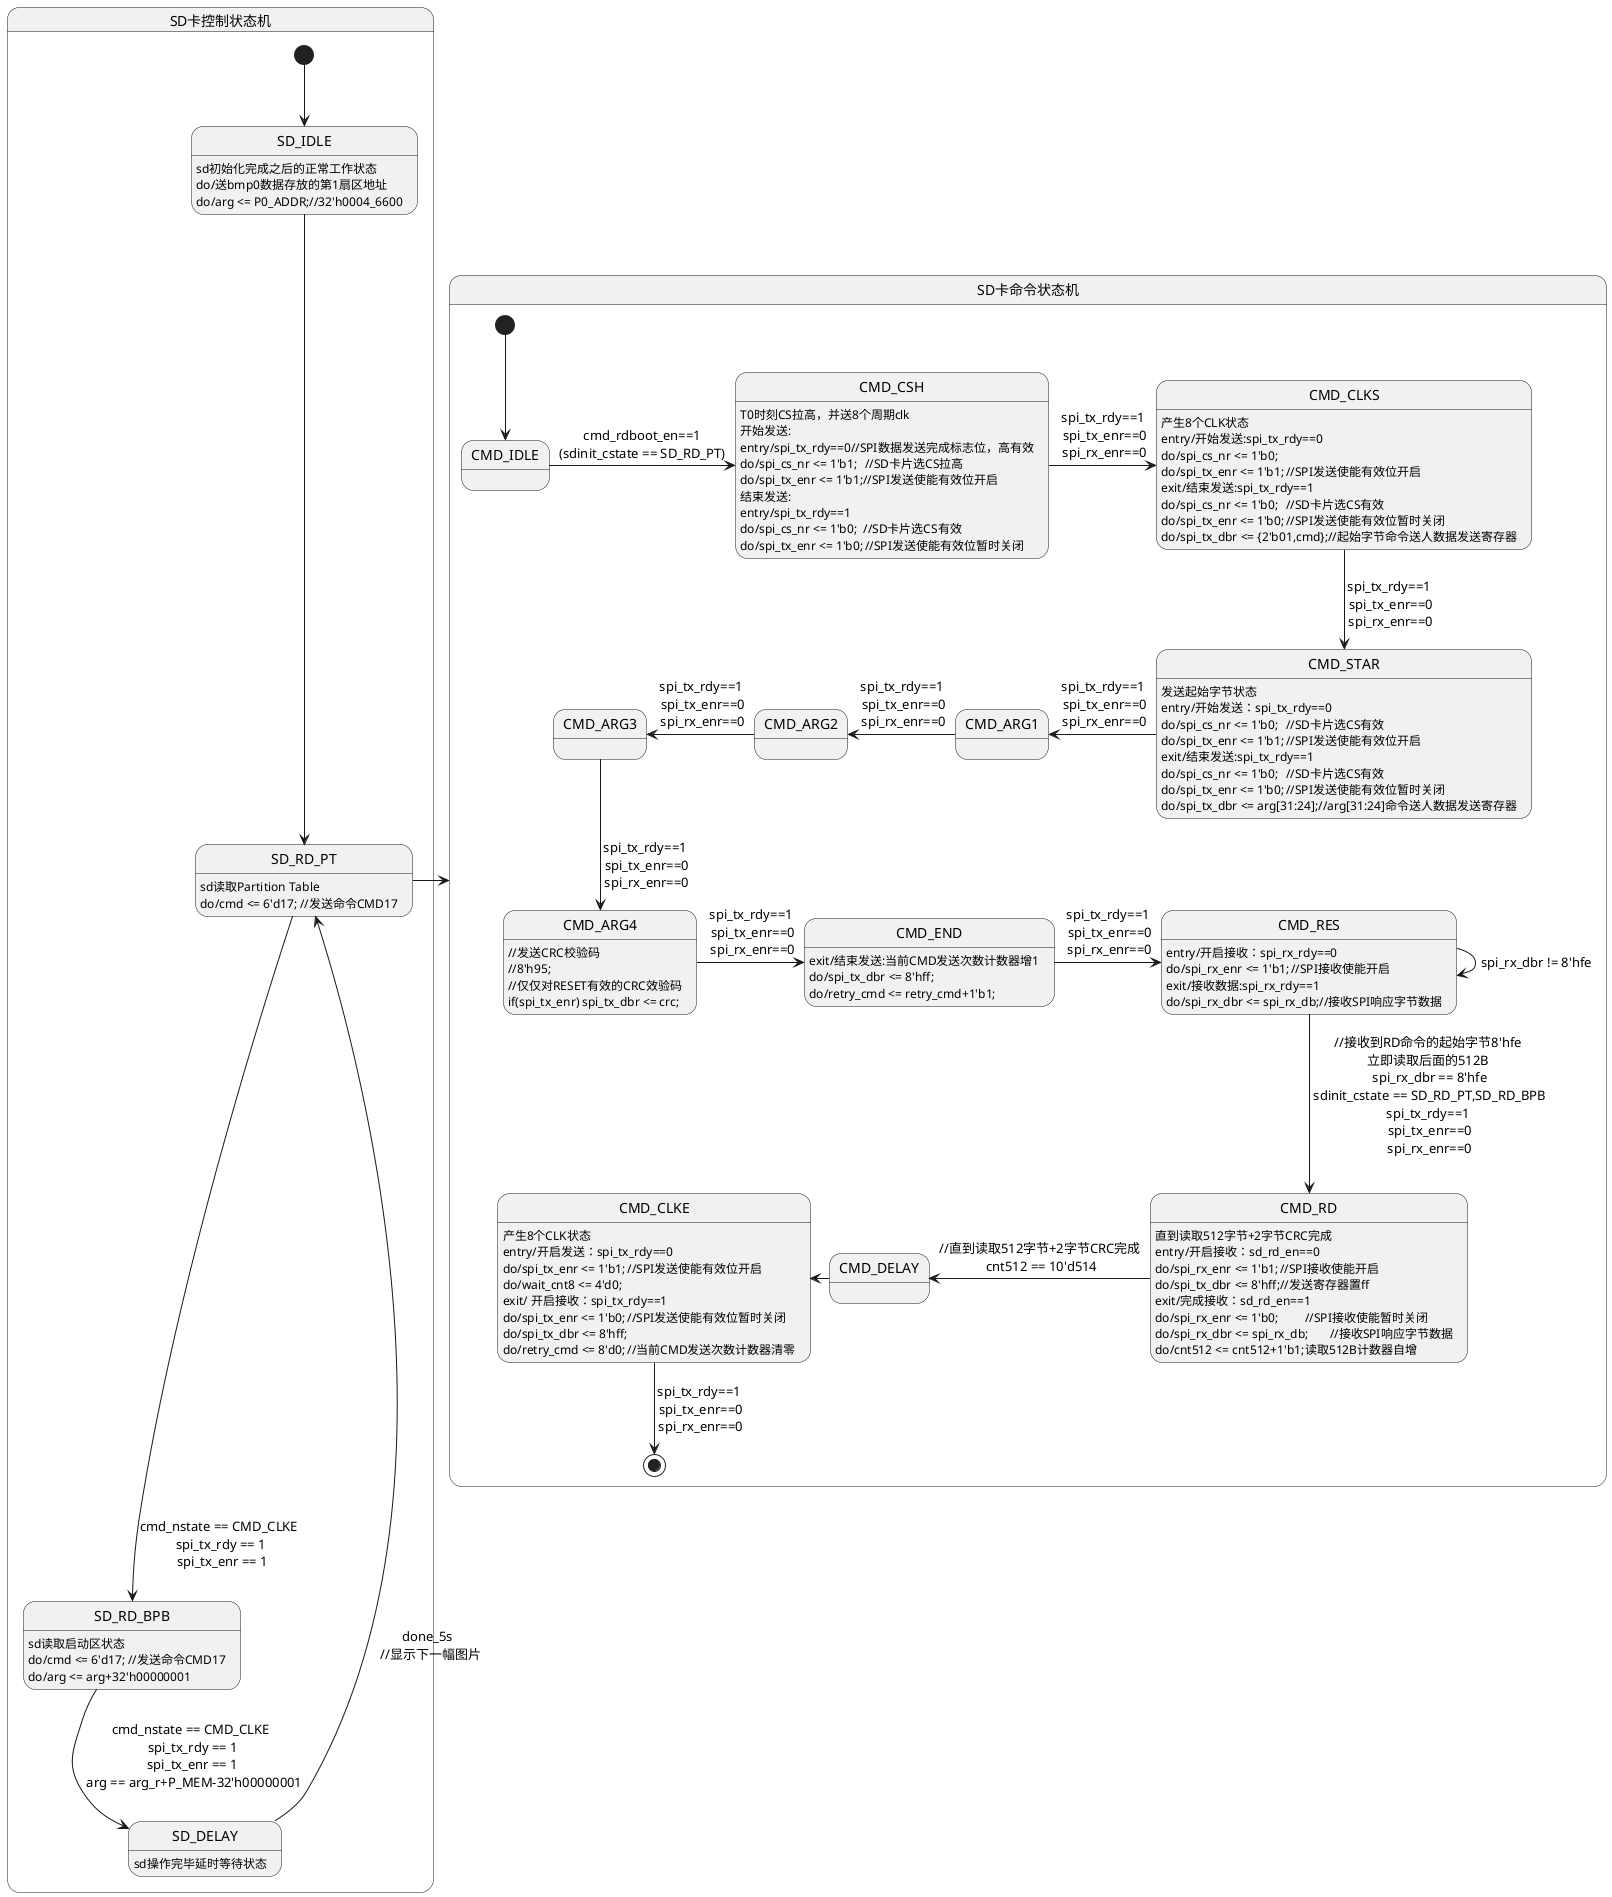 @startuml
state SD卡控制状态机{
    [*] --> SD_IDLE
    SD_IDLE : sd初始化完成之后的正常工作状态
    SD_IDLE : do/送bmp0数据存放的第1扇区地址
    SD_IDLE : do/arg <= P0_ADDR;//32'h0004_6600
    SD_IDLE --> SD_RD_PT    
    SD_RD_PT : sd读取Partition Table
    SD_RD_PT : do/cmd <= 6'd17;	//发送命令CMD17	
    SD_RD_PT --> SD_RD_BPB:cmd_nstate == CMD_CLKE \n spi_tx_rdy == 1 \n spi_tx_enr == 1 
    SD_RD_BPB : sd读取启动区状态
    SD_RD_BPB : do/cmd <= 6'd17;	//发送命令CMD17	
    SD_RD_BPB : do/arg <= arg+32'h00000001
    SD_RD_BPB --> SD_DELAY:cmd_nstate == CMD_CLKE \n spi_tx_rdy == 1 \n spi_tx_enr == 1 \n arg == arg_r+P_MEM-32'h00000001
    SD_DELAY : sd操作完毕延时等待状态
    SD_DELAY --> SD_RD_PT:done_5s \n //显示下一幅图片
}

state SD卡命令状态机{
    SD_RD_PT -right-> SD卡命令状态机
    [*] --> CMD_IDLE
    CMD_IDLE -right-> CMD_CSH:cmd_rdboot_en==1\n(sdinit_cstate == SD_RD_PT)
    CMD_CSH : T0时刻CS拉高，并送8个周期clk    
    CMD_CSH : 开始发送:
    CMD_CSH : entry/spi_tx_rdy==0//SPI数据发送完成标志位，高有效
    CMD_CSH : do/spi_cs_nr <= 1'b1;	//SD卡片选CS拉高
    CMD_CSH : do/spi_tx_enr <= 1'b1;//SPI发送使能有效位开启	
    CMD_CSH : 结束发送:
    CMD_CSH : entry/spi_tx_rdy==1
    CMD_CSH : do/spi_cs_nr <= 1'b0;  //SD卡片选CS有效
    CMD_CSH : do/spi_tx_enr <= 1'b0;	//SPI发送使能有效位暂时关闭
    CMD_CSH -right-> CMD_CLKS:spi_tx_rdy==1\n spi_tx_enr==0\n spi_rx_enr==0
    CMD_CLKS : 产生8个CLK状态
    CMD_CLKS : entry/开始发送:spi_tx_rdy==0
    CMD_CLKS : do/spi_cs_nr <= 1'b0;
    CMD_CLKS : do/spi_tx_enr <= 1'b1;	//SPI发送使能有效位开启
    CMD_CLKS : exit/结束发送:spi_tx_rdy==1
    CMD_CLKS : do/spi_cs_nr <= 1'b0;	//SD卡片选CS有效
    CMD_CLKS : do/spi_tx_enr <= 1'b0;	//SPI发送使能有效位暂时关闭
    CMD_CLKS : do/spi_tx_dbr <= {2'b01,cmd};//起始字节命令送人数据发送寄存器
    CMD_CLKS -down-> CMD_STAR:spi_tx_rdy==1\n spi_tx_enr==0\n spi_rx_enr==0
    CMD_STAR : 发送起始字节状态
    CMD_STAR : entry/开始发送：spi_tx_rdy==0
    CMD_STAR : do/spi_cs_nr <= 1'b0;	//SD卡片选CS有效
    CMD_STAR : do/spi_tx_enr <= 1'b1;	//SPI发送使能有效位开启	
    CMD_STAR : exit/结束发送:spi_tx_rdy==1
    CMD_STAR : do/spi_cs_nr <= 1'b0;	//SD卡片选CS有效
    CMD_STAR : do/spi_tx_enr <= 1'b0;	//SPI发送使能有效位暂时关闭
    CMD_STAR : do/spi_tx_dbr <= arg[31:24];//arg[31:24]命令送人数据发送寄存器   
    CMD_STAR -left-> CMD_ARG1:spi_tx_rdy==1\n spi_tx_enr==0\n spi_rx_enr==0
    CMD_ARG1 -left-> CMD_ARG2:spi_tx_rdy==1\n spi_tx_enr==0\n spi_rx_enr==0
    CMD_ARG2 -left-> CMD_ARG3:spi_tx_rdy==1\n spi_tx_enr==0\n spi_rx_enr==0
    CMD_ARG3 -down-> CMD_ARG4:spi_tx_rdy==1\n spi_tx_enr==0\n spi_rx_enr==0
    CMD_ARG4 : //发送CRC校验码\n//8'h95;\n//仅仅对RESET有效的CRC效验码\nif(spi_tx_enr) spi_tx_dbr <= crc;
    CMD_ARG4 -right-> CMD_END:spi_tx_rdy==1\n spi_tx_enr==0\n spi_rx_enr==0
    CMD_END : exit/结束发送:当前CMD发送次数计数器增1
    CMD_END : do/spi_tx_dbr <= 8'hff;
    CMD_END : do/retry_cmd <= retry_cmd+1'b1;	
    CMD_END -right-> CMD_RES:spi_tx_rdy==1\n spi_tx_enr==0\n spi_rx_enr==0
    CMD_RES : entry/开启接收：spi_rx_rdy==0
    CMD_RES : do/spi_rx_enr <= 1'b1;	//SPI接收使能开启	   
    CMD_RES : exit/接收数据:spi_rx_rdy==1
    CMD_RES : do/spi_rx_dbr <= spi_rx_db;//接收SPI响应字节数据
    CMD_RES --> CMD_RES:spi_rx_dbr != 8'hfe
    CMD_RES -down-> CMD_RD://接收到RD命令的起始字节8'hfe\n立即读取后面的512B\n spi_rx_dbr == 8'hfe\n sdinit_cstate == SD_RD_PT,SD_RD_BPB\nspi_tx_rdy==1\n spi_tx_enr==0\n spi_rx_enr==0\n 
    CMD_RD : 直到读取512字节+2字节CRC完成
    CMD_RD : entry/开启接收：sd_rd_en==0
    CMD_RD : do/spi_rx_enr <= 1'b1;	//SPI接收使能开启
    CMD_RD : do/spi_tx_dbr <= 8'hff;//发送寄存器置ff
    CMD_RD : exit/完成接收：sd_rd_en==1
    CMD_RD : do/spi_rx_enr <= 1'b0;		//SPI接收使能暂时关闭
    CMD_RD : do/spi_rx_dbr <= spi_rx_db;	//接收SPI响应字节数据
    CMD_RD : do/cnt512 <= cnt512+1'b1;	读取512B计数器自增
    CMD_RD -left-> CMD_DELAY://直到读取512字节+2字节CRC完成\n cnt512 == 10'd514
    CMD_DELAY -left-> CMD_CLKE
    CMD_CLKE :产生8个CLK状态
    CMD_CLKE : entry/开启发送：spi_tx_rdy==0
    CMD_CLKE : do/spi_tx_enr <= 1'b1;	//SPI发送使能有效位开启
    CMD_CLKE : do/wait_cnt8 <= 4'd0;
    CMD_CLKE : exit/ 开启接收：spi_tx_rdy==1
    CMD_CLKE : do/spi_tx_enr <= 1'b0;	//SPI发送使能有效位暂时关闭
    CMD_CLKE : do/spi_tx_dbr <= 8'hff;
    CMD_CLKE : do/retry_cmd <= 8'd0;	//当前CMD发送次数计数器清零
    CMD_CLKE --> [*]:spi_tx_rdy==1\n spi_tx_enr==0\n spi_rx_enr==0
}

@enduml
